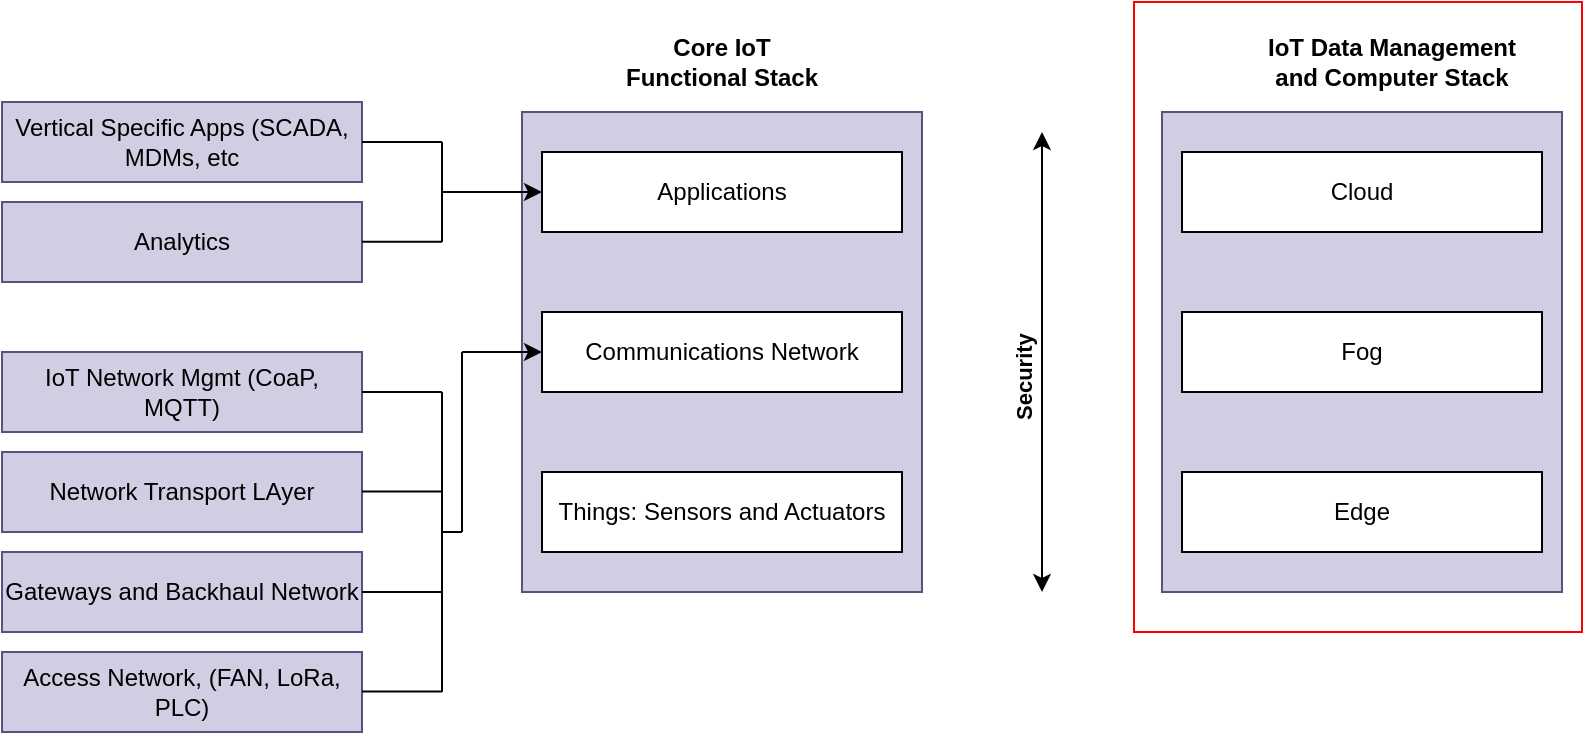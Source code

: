 <mxfile>
    <diagram id="-InurSCcrF9O7cGb65eF" name="Seite-1">
        <mxGraphModel dx="1280" dy="795" grid="1" gridSize="10" guides="1" tooltips="1" connect="1" arrows="1" fold="1" page="1" pageScale="1" pageWidth="827" pageHeight="1169" math="0" shadow="0">
            <root>
                <mxCell id="0"/>
                <mxCell id="1" parent="0"/>
                <mxCell id="50" value="" style="group" parent="1" vertex="1" connectable="0">
                    <mxGeometry x="24" y="120" width="790" height="350" as="geometry"/>
                </mxCell>
                <mxCell id="51" value="" style="rounded=0;whiteSpace=wrap;html=1;strokeColor=#FF0000;" vertex="1" parent="50">
                    <mxGeometry x="566" y="-15" width="224" height="315" as="geometry"/>
                </mxCell>
                <mxCell id="3" value="" style="rounded=0;whiteSpace=wrap;html=1;fillColor=#d0cee2;strokeColor=#56517e;" parent="50" vertex="1">
                    <mxGeometry x="260" y="40" width="200" height="240" as="geometry"/>
                </mxCell>
                <mxCell id="5" value="Applications" style="rounded=0;whiteSpace=wrap;html=1;" parent="50" vertex="1">
                    <mxGeometry x="270" y="60" width="180" height="40" as="geometry"/>
                </mxCell>
                <mxCell id="6" value="Communications Network" style="rounded=0;whiteSpace=wrap;html=1;" parent="50" vertex="1">
                    <mxGeometry x="270" y="140" width="180" height="40" as="geometry"/>
                </mxCell>
                <mxCell id="7" value="Things: Sensors and Actuators" style="rounded=0;whiteSpace=wrap;html=1;" parent="50" vertex="1">
                    <mxGeometry x="270" y="220" width="180" height="40" as="geometry"/>
                </mxCell>
                <mxCell id="9" value="" style="rounded=0;whiteSpace=wrap;html=1;fillColor=#d0cee2;strokeColor=#56517e;" parent="50" vertex="1">
                    <mxGeometry x="580" y="40" width="200" height="240" as="geometry"/>
                </mxCell>
                <mxCell id="10" value="Cloud" style="rounded=0;whiteSpace=wrap;html=1;" parent="50" vertex="1">
                    <mxGeometry x="590" y="60" width="180" height="40" as="geometry"/>
                </mxCell>
                <mxCell id="11" value="Fog" style="rounded=0;whiteSpace=wrap;html=1;" parent="50" vertex="1">
                    <mxGeometry x="590" y="140" width="180" height="40" as="geometry"/>
                </mxCell>
                <mxCell id="12" value="Edge" style="rounded=0;whiteSpace=wrap;html=1;" parent="50" vertex="1">
                    <mxGeometry x="590" y="220" width="180" height="40" as="geometry"/>
                </mxCell>
                <mxCell id="13" value="&lt;b style=&quot;background-color: rgb(255, 255, 255);&quot;&gt;Core IoT&lt;br&gt;Functional Stack&lt;/b&gt;" style="text;html=1;strokeColor=none;fillColor=none;align=center;verticalAlign=middle;whiteSpace=wrap;rounded=0;" parent="50" vertex="1">
                    <mxGeometry x="310" width="100" height="30" as="geometry"/>
                </mxCell>
                <mxCell id="14" value="&lt;b style=&quot;background-color: rgb(255, 255, 255);&quot;&gt;IoT Data Management&lt;br&gt;and Computer Stack&lt;/b&gt;" style="text;html=1;strokeColor=none;fillColor=none;align=center;verticalAlign=middle;whiteSpace=wrap;rounded=0;" parent="50" vertex="1">
                    <mxGeometry x="630" width="130" height="30" as="geometry"/>
                </mxCell>
                <mxCell id="15" value="" style="endArrow=classic;startArrow=classic;html=1;" parent="50" edge="1">
                    <mxGeometry width="50" height="50" relative="1" as="geometry">
                        <mxPoint x="520" y="280" as="sourcePoint"/>
                        <mxPoint x="520" y="50" as="targetPoint"/>
                    </mxGeometry>
                </mxCell>
                <mxCell id="16" value="&lt;b&gt;Security&lt;/b&gt;" style="edgeLabel;html=1;align=right;verticalAlign=bottom;resizable=0;points=[];horizontal=0;textDirection=rtl;labelPosition=left;verticalLabelPosition=top;" parent="15" vertex="1" connectable="0">
                    <mxGeometry x="-0.242" y="1" relative="1" as="geometry">
                        <mxPoint as="offset"/>
                    </mxGeometry>
                </mxCell>
                <mxCell id="19" value="Vertical Specific Apps (SCADA, MDMs, etc" style="rounded=0;whiteSpace=wrap;html=1;fillColor=#d0cee2;strokeColor=#56517e;" parent="50" vertex="1">
                    <mxGeometry y="35" width="180" height="40" as="geometry"/>
                </mxCell>
                <mxCell id="20" value="Analytics" style="rounded=0;whiteSpace=wrap;html=1;fillColor=#d0cee2;strokeColor=#56517e;" parent="50" vertex="1">
                    <mxGeometry y="85" width="180" height="40" as="geometry"/>
                </mxCell>
                <mxCell id="26" value="" style="endArrow=classic;html=1;entryX=0;entryY=0.5;entryDx=0;entryDy=0;" parent="50" target="5" edge="1">
                    <mxGeometry width="50" height="50" relative="1" as="geometry">
                        <mxPoint x="220" y="80" as="sourcePoint"/>
                        <mxPoint x="400" y="180" as="targetPoint"/>
                    </mxGeometry>
                </mxCell>
                <mxCell id="27" value="IoT Network Mgmt (CoaP, MQTT)" style="rounded=0;whiteSpace=wrap;html=1;fillColor=#d0cee2;strokeColor=#56517e;" parent="50" vertex="1">
                    <mxGeometry y="160" width="180" height="40" as="geometry"/>
                </mxCell>
                <mxCell id="28" value="Network Transport LAyer" style="rounded=0;whiteSpace=wrap;html=1;fillColor=#d0cee2;strokeColor=#56517e;" parent="50" vertex="1">
                    <mxGeometry y="210" width="180" height="40" as="geometry"/>
                </mxCell>
                <mxCell id="29" value="Gateways and Backhaul Network" style="rounded=0;whiteSpace=wrap;html=1;fillColor=#d0cee2;strokeColor=#56517e;" parent="50" vertex="1">
                    <mxGeometry y="260" width="180" height="40" as="geometry"/>
                </mxCell>
                <mxCell id="30" value="Access Network, (FAN, LoRa, PLC)" style="rounded=0;whiteSpace=wrap;html=1;fillColor=#d0cee2;strokeColor=#56517e;" parent="50" vertex="1">
                    <mxGeometry y="310" width="180" height="40" as="geometry"/>
                </mxCell>
                <mxCell id="31" value="" style="group" parent="50" vertex="1" connectable="0">
                    <mxGeometry x="180" y="55" width="40" height="50" as="geometry"/>
                </mxCell>
                <mxCell id="23" value="" style="endArrow=none;html=1;entryX=1;entryY=0.5;entryDx=0;entryDy=0;" parent="31" target="19" edge="1">
                    <mxGeometry width="50" height="50" relative="1" as="geometry">
                        <mxPoint x="40" as="sourcePoint"/>
                        <mxPoint x="60" y="-10" as="targetPoint"/>
                    </mxGeometry>
                </mxCell>
                <mxCell id="24" value="" style="endArrow=none;html=1;entryX=1;entryY=0.5;entryDx=0;entryDy=0;" parent="31" edge="1">
                    <mxGeometry width="50" height="50" relative="1" as="geometry">
                        <mxPoint x="40" y="49.83" as="sourcePoint"/>
                        <mxPoint y="49.83" as="targetPoint"/>
                    </mxGeometry>
                </mxCell>
                <mxCell id="25" value="" style="endArrow=none;html=1;" parent="31" edge="1">
                    <mxGeometry width="50" height="50" relative="1" as="geometry">
                        <mxPoint x="40" y="50" as="sourcePoint"/>
                        <mxPoint x="40" as="targetPoint"/>
                    </mxGeometry>
                </mxCell>
                <mxCell id="41" value="" style="endArrow=none;html=1;exitX=1;exitY=0.5;exitDx=0;exitDy=0;" parent="50" source="27" edge="1">
                    <mxGeometry width="50" height="50" relative="1" as="geometry">
                        <mxPoint x="210" y="220" as="sourcePoint"/>
                        <mxPoint x="220" y="180" as="targetPoint"/>
                    </mxGeometry>
                </mxCell>
                <mxCell id="42" value="" style="endArrow=none;html=1;exitX=1;exitY=0.5;exitDx=0;exitDy=0;" parent="50" edge="1">
                    <mxGeometry width="50" height="50" relative="1" as="geometry">
                        <mxPoint x="180" y="229.71" as="sourcePoint"/>
                        <mxPoint x="220" y="229.71" as="targetPoint"/>
                    </mxGeometry>
                </mxCell>
                <mxCell id="43" value="" style="endArrow=none;html=1;exitX=1;exitY=0.5;exitDx=0;exitDy=0;" parent="50" edge="1">
                    <mxGeometry width="50" height="50" relative="1" as="geometry">
                        <mxPoint x="180" y="280" as="sourcePoint"/>
                        <mxPoint x="220" y="280" as="targetPoint"/>
                    </mxGeometry>
                </mxCell>
                <mxCell id="44" value="" style="endArrow=none;html=1;exitX=1;exitY=0.5;exitDx=0;exitDy=0;" parent="50" edge="1">
                    <mxGeometry width="50" height="50" relative="1" as="geometry">
                        <mxPoint x="180" y="329.71" as="sourcePoint"/>
                        <mxPoint x="220" y="329.71" as="targetPoint"/>
                    </mxGeometry>
                </mxCell>
                <mxCell id="45" value="" style="endArrow=none;html=1;" parent="50" edge="1">
                    <mxGeometry width="50" height="50" relative="1" as="geometry">
                        <mxPoint x="220" y="330" as="sourcePoint"/>
                        <mxPoint x="220" y="180" as="targetPoint"/>
                    </mxGeometry>
                </mxCell>
                <mxCell id="47" value="" style="endArrow=none;html=1;" parent="50" edge="1">
                    <mxGeometry width="50" height="50" relative="1" as="geometry">
                        <mxPoint x="230" y="250" as="sourcePoint"/>
                        <mxPoint x="220" y="250" as="targetPoint"/>
                    </mxGeometry>
                </mxCell>
                <mxCell id="48" value="" style="endArrow=none;html=1;" parent="50" edge="1">
                    <mxGeometry width="50" height="50" relative="1" as="geometry">
                        <mxPoint x="230" y="250" as="sourcePoint"/>
                        <mxPoint x="230" y="160" as="targetPoint"/>
                    </mxGeometry>
                </mxCell>
                <mxCell id="49" value="" style="endArrow=classic;html=1;entryX=0;entryY=0.5;entryDx=0;entryDy=0;" parent="50" target="6" edge="1">
                    <mxGeometry width="50" height="50" relative="1" as="geometry">
                        <mxPoint x="230" y="160" as="sourcePoint"/>
                        <mxPoint x="220" y="120" as="targetPoint"/>
                    </mxGeometry>
                </mxCell>
            </root>
        </mxGraphModel>
    </diagram>
</mxfile>